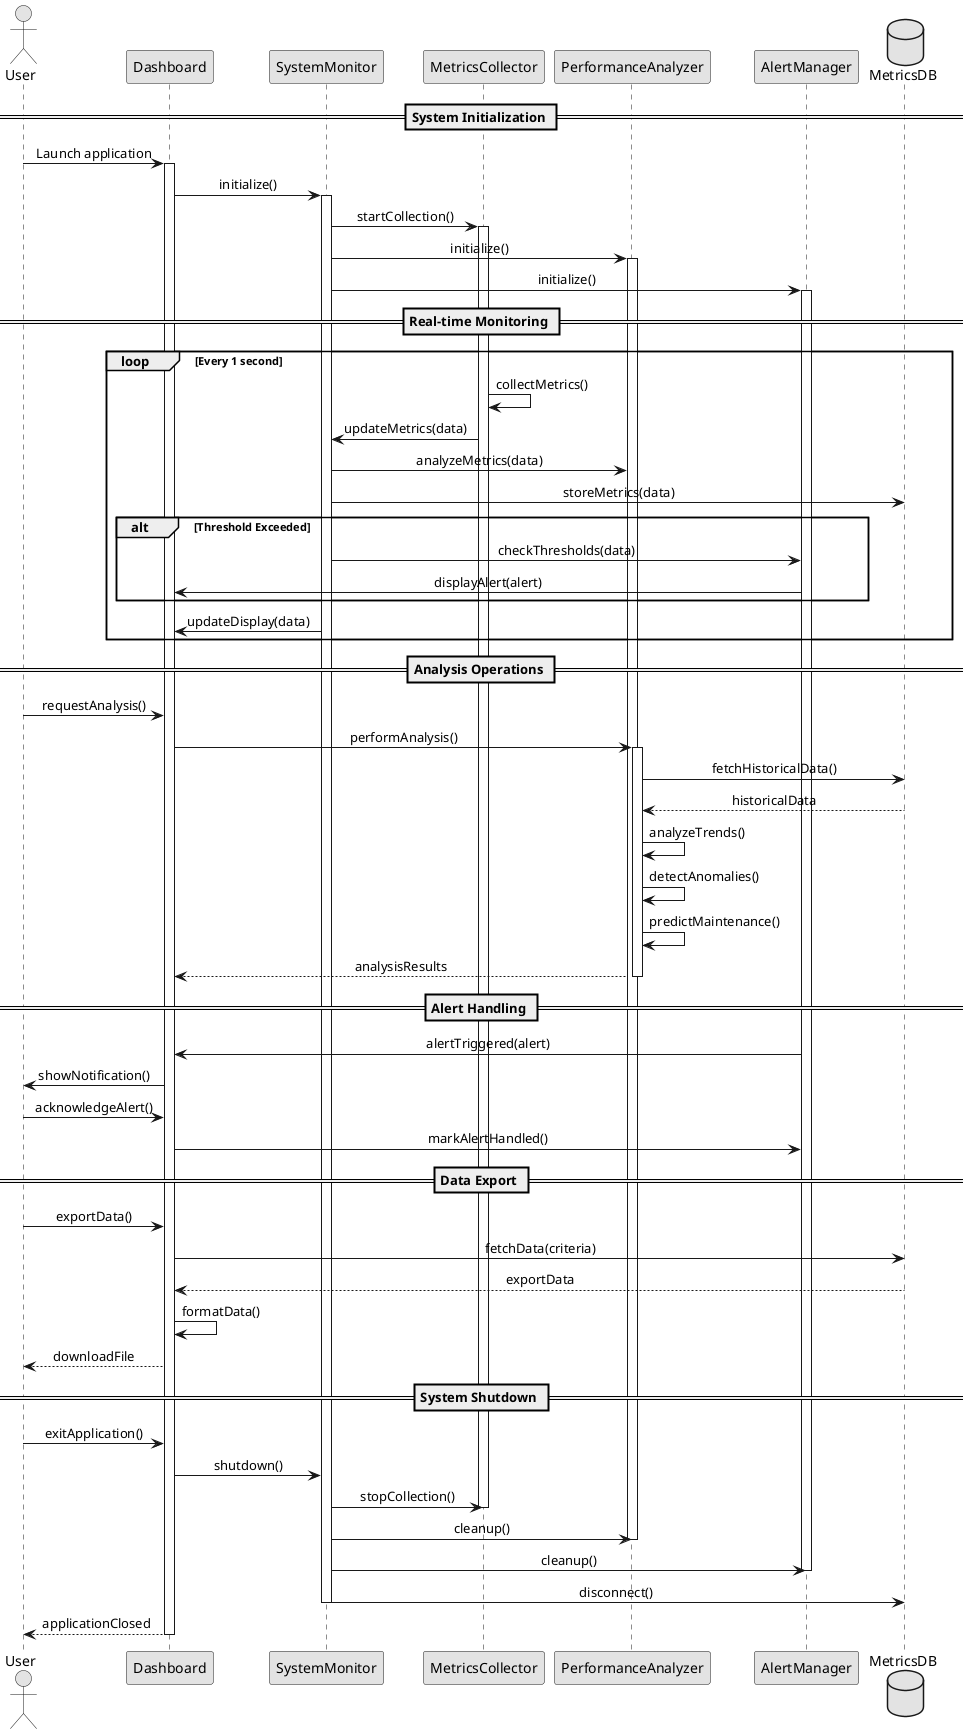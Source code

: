 @startuml EcoVehicle Monitoring Sequence

' Style configurations
skinparam monochrome true
skinparam shadowing false
skinparam defaultFontName Arial
skinparam sequenceMessageAlign center

actor User
participant "Dashboard" as UI
participant "SystemMonitor" as Monitor
participant "MetricsCollector" as Collector
participant "PerformanceAnalyzer" as Analyzer
participant "AlertManager" as Alerts
database "MetricsDB" as DB

== System Initialization ==
User -> UI: Launch application
activate UI
UI -> Monitor: initialize()
activate Monitor
Monitor -> Collector: startCollection()
activate Collector
Monitor -> Analyzer: initialize()
activate Analyzer
Monitor -> Alerts: initialize()
activate Alerts

== Real-time Monitoring ==
loop Every 1 second
    Collector -> Collector: collectMetrics()
    Collector -> Monitor: updateMetrics(data)
    Monitor -> Analyzer: analyzeMetrics(data)
    Monitor -> DB: storeMetrics(data)
    
    alt Threshold Exceeded
        Monitor -> Alerts: checkThresholds(data)
        Alerts -> UI: displayAlert(alert)
    end
    
    Monitor -> UI: updateDisplay(data)
end

== Analysis Operations ==
User -> UI: requestAnalysis()
UI -> Analyzer: performAnalysis()
activate Analyzer
Analyzer -> DB: fetchHistoricalData()
DB --> Analyzer: historicalData
Analyzer -> Analyzer: analyzeTrends()
Analyzer -> Analyzer: detectAnomalies()
Analyzer -> Analyzer: predictMaintenance()
Analyzer --> UI: analysisResults
deactivate Analyzer

== Alert Handling ==
Alerts -> UI: alertTriggered(alert)
UI -> User: showNotification()
User -> UI: acknowledgeAlert()
UI -> Alerts: markAlertHandled()

== Data Export ==
User -> UI: exportData()
UI -> DB: fetchData(criteria)
DB --> UI: exportData
UI -> UI: formatData()
UI --> User: downloadFile

== System Shutdown ==
User -> UI: exitApplication()
UI -> Monitor: shutdown()
Monitor -> Collector: stopCollection()
deactivate Collector
Monitor -> Analyzer: cleanup()
deactivate Analyzer
Monitor -> Alerts: cleanup()
deactivate Alerts
Monitor -> DB: disconnect()
deactivate Monitor
UI --> User: applicationClosed
deactivate UI

@enduml
